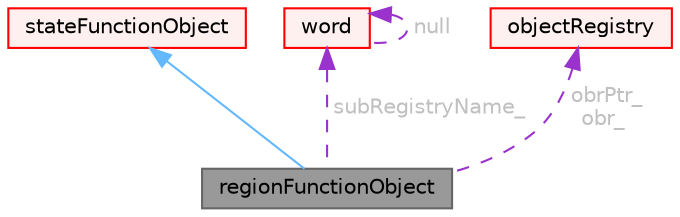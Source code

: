 digraph "regionFunctionObject"
{
 // LATEX_PDF_SIZE
  bgcolor="transparent";
  edge [fontname=Helvetica,fontsize=10,labelfontname=Helvetica,labelfontsize=10];
  node [fontname=Helvetica,fontsize=10,shape=box,height=0.2,width=0.4];
  Node1 [id="Node000001",label="regionFunctionObject",height=0.2,width=0.4,color="gray40", fillcolor="grey60", style="filled", fontcolor="black",tooltip="Specialization of Foam::functionObject for a region and providing a reference to the region Foam::obj..."];
  Node2 -> Node1 [id="edge1_Node000001_Node000002",dir="back",color="steelblue1",style="solid",tooltip=" "];
  Node2 [id="Node000002",label="stateFunctionObject",height=0.2,width=0.4,color="red", fillcolor="#FFF0F0", style="filled",URL="$classFoam_1_1functionObjects_1_1stateFunctionObject.html",tooltip="Base class for function objects, adding functionality to read/write state information (data required ..."];
  Node5 -> Node1 [id="edge2_Node000001_Node000005",dir="back",color="darkorchid3",style="dashed",tooltip=" ",label=" subRegistryName_",fontcolor="grey" ];
  Node5 [id="Node000005",label="word",height=0.2,width=0.4,color="red", fillcolor="#FFF0F0", style="filled",URL="$classFoam_1_1word.html",tooltip="A class for handling words, derived from Foam::string."];
  Node5 -> Node5 [id="edge3_Node000005_Node000005",dir="back",color="darkorchid3",style="dashed",tooltip=" ",label=" null",fontcolor="grey" ];
  Node12 -> Node1 [id="edge4_Node000001_Node000012",dir="back",color="darkorchid3",style="dashed",tooltip=" ",label=" obrPtr_\nobr_",fontcolor="grey" ];
  Node12 [id="Node000012",label="objectRegistry",height=0.2,width=0.4,color="red", fillcolor="#FFF0F0", style="filled",URL="$classFoam_1_1objectRegistry.html",tooltip="Registry of regIOobjects."];
}
